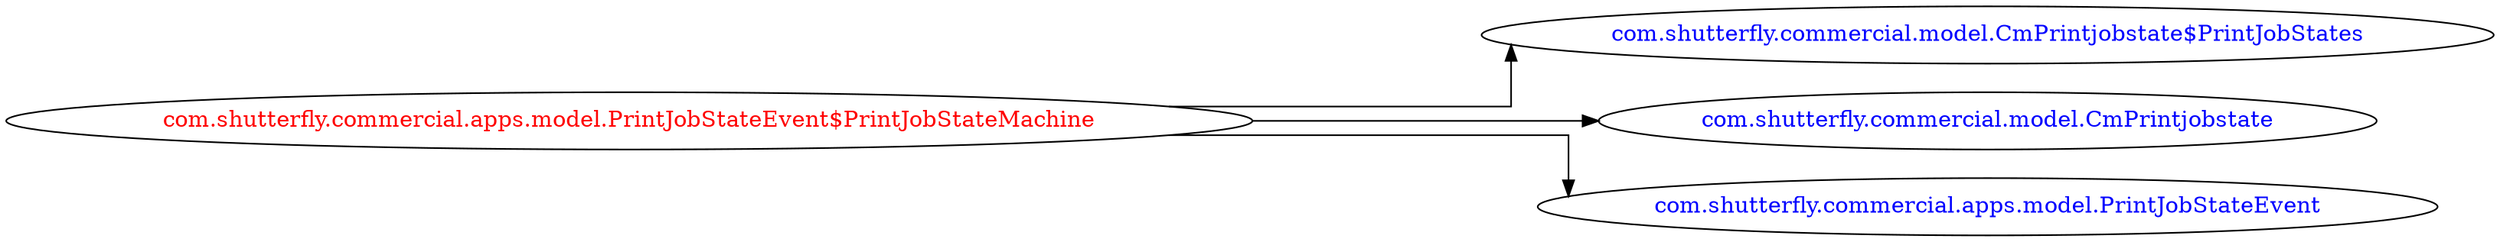 digraph dependencyGraph {
 concentrate=true;
 ranksep="2.0";
 rankdir="LR"; 
 splines="ortho";
"com.shutterfly.commercial.apps.model.PrintJobStateEvent$PrintJobStateMachine" [fontcolor="red"];
"com.shutterfly.commercial.model.CmPrintjobstate$PrintJobStates" [ fontcolor="blue" ];
"com.shutterfly.commercial.apps.model.PrintJobStateEvent$PrintJobStateMachine"->"com.shutterfly.commercial.model.CmPrintjobstate$PrintJobStates";
"com.shutterfly.commercial.model.CmPrintjobstate" [ fontcolor="blue" ];
"com.shutterfly.commercial.apps.model.PrintJobStateEvent$PrintJobStateMachine"->"com.shutterfly.commercial.model.CmPrintjobstate";
"com.shutterfly.commercial.apps.model.PrintJobStateEvent" [ fontcolor="blue" ];
"com.shutterfly.commercial.apps.model.PrintJobStateEvent$PrintJobStateMachine"->"com.shutterfly.commercial.apps.model.PrintJobStateEvent";
}